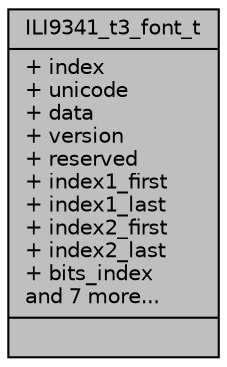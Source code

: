 digraph "ILI9341_t3_font_t"
{
 // INTERACTIVE_SVG=YES
 // LATEX_PDF_SIZE
  edge [fontname="Helvetica",fontsize="10",labelfontname="Helvetica",labelfontsize="10"];
  node [fontname="Helvetica",fontsize="10",shape=record];
  Node1 [label="{ILI9341_t3_font_t\n|+ index\l+ unicode\l+ data\l+ version\l+ reserved\l+ index1_first\l+ index1_last\l+ index2_first\l+ index2_last\l+ bits_index\land 7 more...\l|}",height=0.2,width=0.4,color="black", fillcolor="grey75", style="filled", fontcolor="black",tooltip=" "];
}
